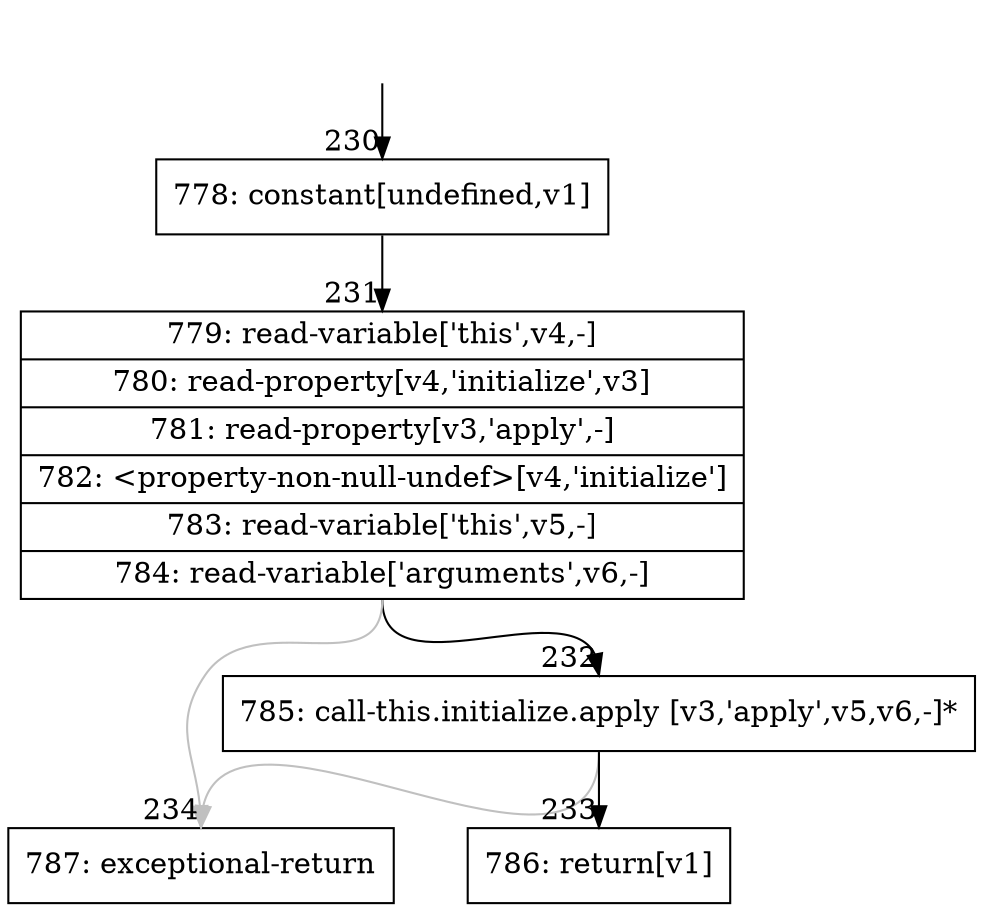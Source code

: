 digraph {
rankdir="TD"
BB_entry26[shape=none,label=""];
BB_entry26 -> BB230 [tailport=s, headport=n, headlabel="    230"]
BB230 [shape=record label="{778: constant[undefined,v1]}" ] 
BB230 -> BB231 [tailport=s, headport=n, headlabel="      231"]
BB231 [shape=record label="{779: read-variable['this',v4,-]|780: read-property[v4,'initialize',v3]|781: read-property[v3,'apply',-]|782: \<property-non-null-undef\>[v4,'initialize']|783: read-variable['this',v5,-]|784: read-variable['arguments',v6,-]}" ] 
BB231 -> BB232 [tailport=s, headport=n, headlabel="      232"]
BB231 -> BB234 [tailport=s, headport=n, color=gray, headlabel="      234"]
BB232 [shape=record label="{785: call-this.initialize.apply [v3,'apply',v5,v6,-]*}" ] 
BB232 -> BB233 [tailport=s, headport=n, headlabel="      233"]
BB232 -> BB234 [tailport=s, headport=n, color=gray]
BB233 [shape=record label="{786: return[v1]}" ] 
BB234 [shape=record label="{787: exceptional-return}" ] 
//#$~ 273
}

